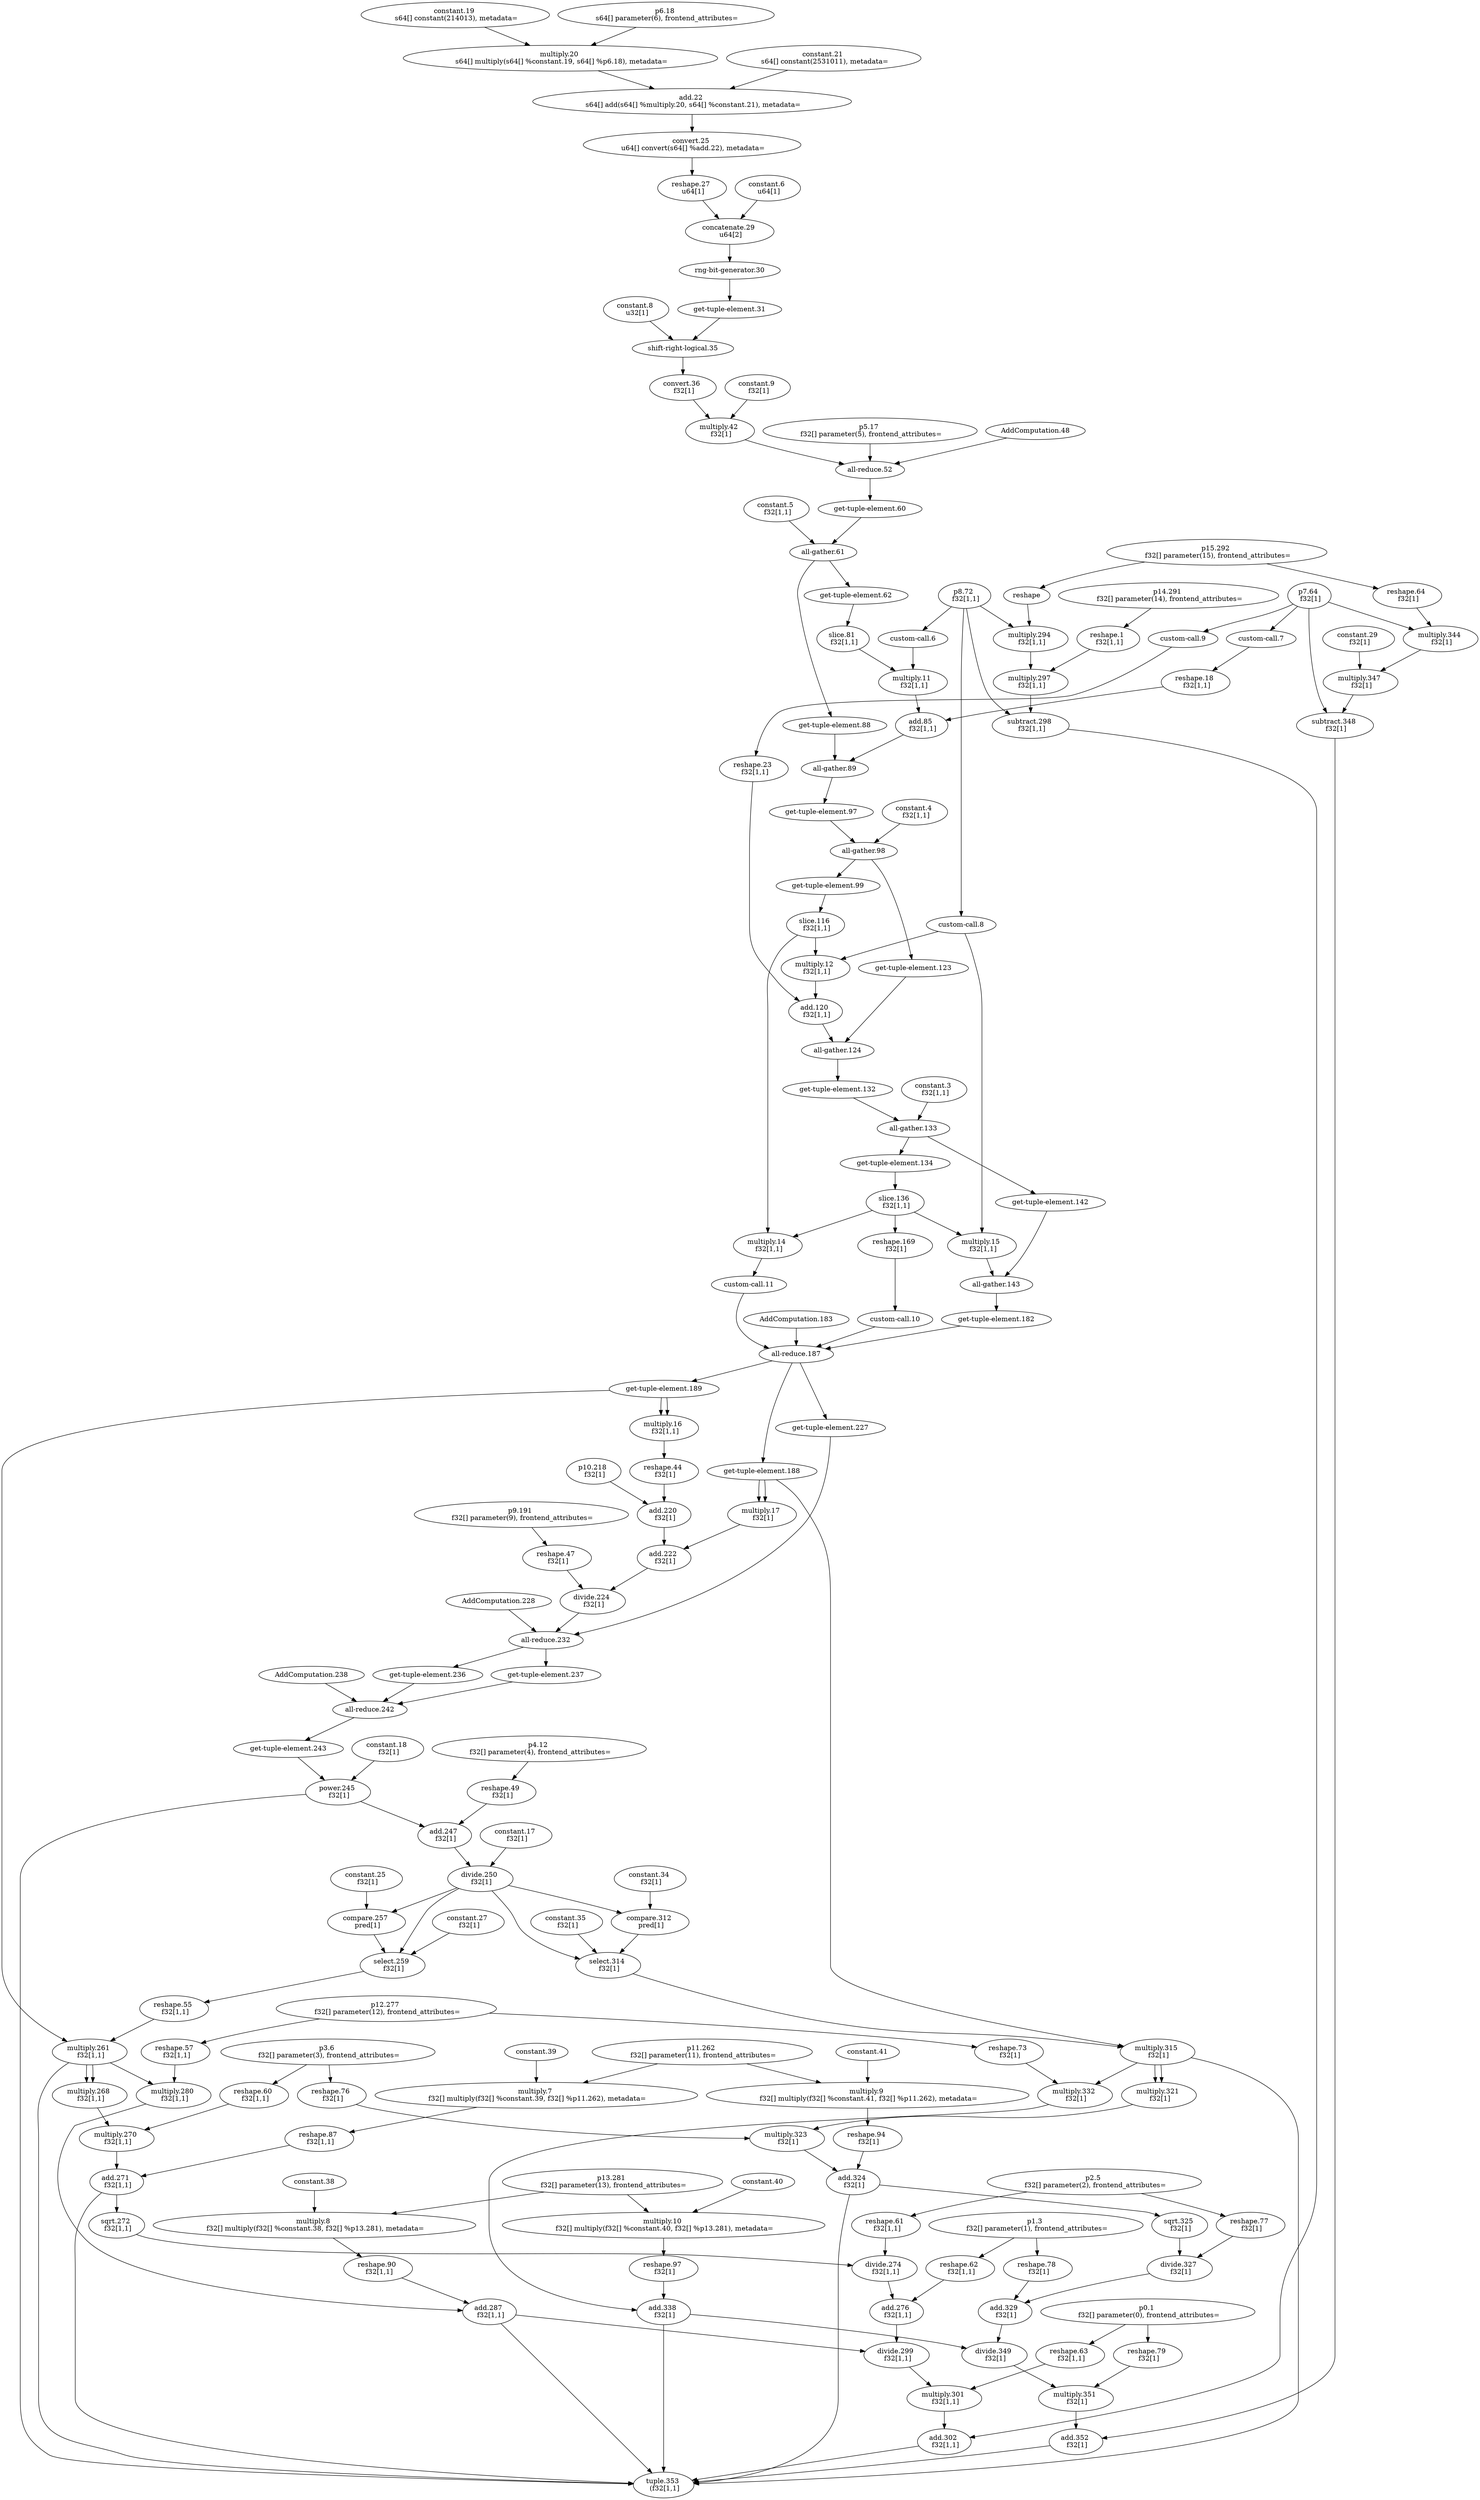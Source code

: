 digraph HloModule {
	"p8.72" [label="p8.72 \n f32[1,1]"];
	"p15.292" [label="p15.292 \n f32[] parameter(15), frontend_attributes="];
	"multiply.294" [label="multiply.294 \n f32[1,1]"];
	"p14.291" [label="p14.291 \n f32[] parameter(14), frontend_attributes="];
	"reshape.1" [label="reshape.1 \n f32[1,1]"];
	"multiply.297" [label="multiply.297 \n f32[1,1]"];
	"subtract.298" [label="subtract.298 \n f32[1,1]"];
	"p13.281" [label="p13.281 \n f32[] parameter(13), frontend_attributes="];
	"multiply.8" [label="multiply.8 \n f32[] multiply(f32[] %constant.38, f32[] %p13.281), metadata="];
	"reshape.90" [label="reshape.90 \n f32[1,1]"];
	"constant.3" [label="constant.3 \n f32[1,1]"];
	"constant.4" [label="constant.4 \n f32[1,1]"];
	"constant.5" [label="constant.5 \n f32[1,1]"];
	"constant.19" [label="constant.19 \n s64[] constant(214013), metadata="];
	"p6.18" [label="p6.18 \n s64[] parameter(6), frontend_attributes="];
	"multiply.20" [label="multiply.20 \n s64[] multiply(s64[] %constant.19, s64[] %p6.18), metadata="];
	"constant.21" [label="constant.21 \n s64[] constant(2531011), metadata="];
	"add.22" [label="add.22 \n s64[] add(s64[] %multiply.20, s64[] %constant.21), metadata="];
	"convert.25" [label="convert.25 \n u64[] convert(s64[] %add.22), metadata="];
	"reshape.27" [label="reshape.27 \n u64[1]"];
	"constant.6" [label="constant.6 \n u64[1]"];
	"concatenate.29" [label="concatenate.29 \n u64[2]"];
	"constant.8" [label="constant.8 \n u32[1]"];
	"convert.36" [label="convert.36 \n f32[1]"];
	"constant.9" [label="constant.9 \n f32[1]"];
	"multiply.42" [label="multiply.42 \n f32[1]"];
	"p5.17" [label="p5.17 \n f32[] parameter(5), frontend_attributes="];
	"slice.81" [label="slice.81 \n f32[1,1]"];
	"multiply.11" [label="multiply.11 \n f32[1,1]"];
	"p7.64" [label="p7.64 \n f32[1]"];
	"reshape.18" [label="reshape.18 \n f32[1,1]"];
	"add.85" [label="add.85 \n f32[1,1]"];
	"slice.116" [label="slice.116 \n f32[1,1]"];
	"multiply.12" [label="multiply.12 \n f32[1,1]"];
	"reshape.23" [label="reshape.23 \n f32[1,1]"];
	"add.120" [label="add.120 \n f32[1,1]"];
	"slice.136" [label="slice.136 \n f32[1,1]"];
	"reshape.169" [label="reshape.169 \n f32[1]"];
	"multiply.14" [label="multiply.14 \n f32[1,1]"];
	"multiply.15" [label="multiply.15 \n f32[1,1]"];
	"constant.17" [label="constant.17 \n f32[1]"];
	"p10.218" [label="p10.218 \n f32[1]"];
	"multiply.16" [label="multiply.16 \n f32[1,1]"];
	"reshape.44" [label="reshape.44 \n f32[1]"];
	"add.220" [label="add.220 \n f32[1]"];
	"multiply.17" [label="multiply.17 \n f32[1]"];
	"add.222" [label="add.222 \n f32[1]"];
	"p9.191" [label="p9.191 \n f32[] parameter(9), frontend_attributes="];
	"reshape.47" [label="reshape.47 \n f32[1]"];
	"divide.224" [label="divide.224 \n f32[1]"];
	"constant.18" [label="constant.18 \n f32[1]"];
	"power.245" [label="power.245 \n f32[1]"];
	"p4.12" [label="p4.12 \n f32[] parameter(4), frontend_attributes="];
	"reshape.49" [label="reshape.49 \n f32[1]"];
	"add.247" [label="add.247 \n f32[1]"];
	"divide.250" [label="divide.250 \n f32[1]"];
	"constant.25" [label="constant.25 \n f32[1]"];
	"compare.257" [label="compare.257 \n pred[1]"];
	"constant.27" [label="constant.27 \n f32[1]"];
	"select.259" [label="select.259 \n f32[1]"];
	"reshape.55" [label="reshape.55 \n f32[1,1]"];
	"multiply.261" [label="multiply.261 \n f32[1,1]"];
	"p12.277" [label="p12.277 \n f32[] parameter(12), frontend_attributes="];
	"reshape.57" [label="reshape.57 \n f32[1,1]"];
	"multiply.280" [label="multiply.280 \n f32[1,1]"];
	"add.287" [label="add.287 \n f32[1,1]"];
	"p11.262" [label="p11.262 \n f32[] parameter(11), frontend_attributes="];
	"multiply.7" [label="multiply.7 \n f32[] multiply(f32[] %constant.39, f32[] %p11.262), metadata="];
	"reshape.87" [label="reshape.87 \n f32[1,1]"];
	"multiply.268" [label="multiply.268 \n f32[1,1]"];
	"p3.6" [label="p3.6 \n f32[] parameter(3), frontend_attributes="];
	"reshape.60" [label="reshape.60 \n f32[1,1]"];
	"multiply.270" [label="multiply.270 \n f32[1,1]"];
	"add.271" [label="add.271 \n f32[1,1]"];
	"sqrt.272" [label="sqrt.272 \n f32[1,1]"];
	"p2.5" [label="p2.5 \n f32[] parameter(2), frontend_attributes="];
	"reshape.61" [label="reshape.61 \n f32[1,1]"];
	"divide.274" [label="divide.274 \n f32[1,1]"];
	"p1.3" [label="p1.3 \n f32[] parameter(1), frontend_attributes="];
	"reshape.62" [label="reshape.62 \n f32[1,1]"];
	"add.276" [label="add.276 \n f32[1,1]"];
	"divide.299" [label="divide.299 \n f32[1,1]"];
	"p0.1" [label="p0.1 \n f32[] parameter(0), frontend_attributes="];
	"reshape.63" [label="reshape.63 \n f32[1,1]"];
	"multiply.301" [label="multiply.301 \n f32[1,1]"];
	"add.302" [label="add.302 \n f32[1,1]"];
	"reshape.64" [label="reshape.64 \n f32[1]"];
	"multiply.344" [label="multiply.344 \n f32[1]"];
	"constant.29" [label="constant.29 \n f32[1]"];
	"multiply.347" [label="multiply.347 \n f32[1]"];
	"subtract.348" [label="subtract.348 \n f32[1]"];
	"multiply.10" [label="multiply.10 \n f32[] multiply(f32[] %constant.40, f32[] %p13.281), metadata="];
	"reshape.97" [label="reshape.97 \n f32[1]"];
	"constant.34" [label="constant.34 \n f32[1]"];
	"compare.312" [label="compare.312 \n pred[1]"];
	"constant.35" [label="constant.35 \n f32[1]"];
	"select.314" [label="select.314 \n f32[1]"];
	"multiply.315" [label="multiply.315 \n f32[1]"];
	"reshape.73" [label="reshape.73 \n f32[1]"];
	"multiply.332" [label="multiply.332 \n f32[1]"];
	"add.338" [label="add.338 \n f32[1]"];
	"multiply.9" [label="multiply.9 \n f32[] multiply(f32[] %constant.41, f32[] %p11.262), metadata="];
	"reshape.94" [label="reshape.94 \n f32[1]"];
	"multiply.321" [label="multiply.321 \n f32[1]"];
	"reshape.76" [label="reshape.76 \n f32[1]"];
	"multiply.323" [label="multiply.323 \n f32[1]"];
	"add.324" [label="add.324 \n f32[1]"];
	"sqrt.325" [label="sqrt.325 \n f32[1]"];
	"reshape.77" [label="reshape.77 \n f32[1]"];
	"divide.327" [label="divide.327 \n f32[1]"];
	"reshape.78" [label="reshape.78 \n f32[1]"];
	"add.329" [label="add.329 \n f32[1]"];
	"divide.349" [label="divide.349 \n f32[1]"];
	"reshape.79" [label="reshape.79 \n f32[1]"];
	"multiply.351" [label="multiply.351 \n f32[1]"];
	"add.352" [label="add.352 \n f32[1]"];
	"tuple.353" [label="tuple.353 \n (f32[1,1]"]; 
 	"p15.292" -> "reshape";
	"p8.72" -> "multiply.294";
	"reshape" -> "multiply.294";
	"p14.291" -> "reshape.1";
	"multiply.294" -> "multiply.297";
	"reshape.1" -> "multiply.297";
	"p8.72" -> "subtract.298";
	"multiply.297" -> "subtract.298";
	"constant.38" -> "multiply.8";
	"p13.281" -> "multiply.8";
	"multiply.8" -> "reshape.90";
	"constant.19" -> "multiply.20";
	"p6.18" -> "multiply.20";
	"multiply.20" -> "add.22";
	"constant.21" -> "add.22";
	"add.22" -> "convert.25";
	"convert.25" -> "reshape.27";
	"reshape.27" -> "concatenate.29";
	"constant.6" -> "concatenate.29";
	"concatenate.29" -> "rng-bit-generator.30";
	"rng-bit-generator.30" -> "get-tuple-element.31";
	"get-tuple-element.31" -> "shift-right-logical.35";
	"constant.8" -> "shift-right-logical.35";
	"shift-right-logical.35" -> "convert.36";
	"convert.36" -> "multiply.42";
	"constant.9" -> "multiply.42";
	"multiply.42" -> "all-reduce.52";
	"p5.17" -> "all-reduce.52";
	"AddComputation.48" -> "all-reduce.52";
	"all-reduce.52" -> "get-tuple-element.60";
	"constant.5" -> "all-gather.61";
	"get-tuple-element.60" -> "all-gather.61";
	"all-gather.61" -> "get-tuple-element.62";
	"get-tuple-element.62" -> "slice.81";
	"p8.72" -> "custom-call.6";
	"slice.81" -> "multiply.11";
	"custom-call.6" -> "multiply.11";
	"p7.64" -> "custom-call.7";
	"custom-call.7" -> "reshape.18";
	"multiply.11" -> "add.85";
	"reshape.18" -> "add.85";
	"all-gather.61" -> "get-tuple-element.88";
	"add.85" -> "all-gather.89";
	"get-tuple-element.88" -> "all-gather.89";
	"all-gather.89" -> "get-tuple-element.97";
	"constant.4" -> "all-gather.98";
	"get-tuple-element.97" -> "all-gather.98";
	"all-gather.98" -> "get-tuple-element.99";
	"get-tuple-element.99" -> "slice.116";
	"p8.72" -> "custom-call.8";
	"slice.116" -> "multiply.12";
	"custom-call.8" -> "multiply.12";
	"p7.64" -> "custom-call.9";
	"custom-call.9" -> "reshape.23";
	"multiply.12" -> "add.120";
	"reshape.23" -> "add.120";
	"all-gather.98" -> "get-tuple-element.123";
	"add.120" -> "all-gather.124";
	"get-tuple-element.123" -> "all-gather.124";
	"all-gather.124" -> "get-tuple-element.132";
	"constant.3" -> "all-gather.133";
	"get-tuple-element.132" -> "all-gather.133";
	"all-gather.133" -> "get-tuple-element.134";
	"get-tuple-element.134" -> "slice.136";
	"slice.136" -> "reshape.169";
	"reshape.169" -> "custom-call.10";
	"slice.136" -> "multiply.14";
	"slice.116" -> "multiply.14";
	"multiply.14" -> "custom-call.11";
	"custom-call.8" -> "multiply.15";
	"slice.136" -> "multiply.15";
	"all-gather.133" -> "get-tuple-element.142";
	"multiply.15" -> "all-gather.143";
	"get-tuple-element.142" -> "all-gather.143";
	"all-gather.143" -> "get-tuple-element.182";
	"custom-call.10" -> "all-reduce.187";
	"custom-call.11" -> "all-reduce.187";
	"get-tuple-element.182" -> "all-reduce.187";
	"AddComputation.183" -> "all-reduce.187";
	"all-reduce.187" -> "get-tuple-element.189";
	"get-tuple-element.189" -> "multiply.16";
	"get-tuple-element.189" -> "multiply.16";
	"multiply.16" -> "reshape.44";
	"p10.218" -> "add.220";
	"reshape.44" -> "add.220";
	"all-reduce.187" -> "get-tuple-element.188";
	"get-tuple-element.188" -> "multiply.17";
	"get-tuple-element.188" -> "multiply.17";
	"add.220" -> "add.222";
	"multiply.17" -> "add.222";
	"p9.191" -> "reshape.47";
	"add.222" -> "divide.224";
	"reshape.47" -> "divide.224";
	"all-reduce.187" -> "get-tuple-element.227";
	"divide.224" -> "all-reduce.232";
	"get-tuple-element.227" -> "all-reduce.232";
	"AddComputation.228" -> "all-reduce.232";
	"all-reduce.232" -> "get-tuple-element.236";
	"all-reduce.232" -> "get-tuple-element.237";
	"get-tuple-element.236" -> "all-reduce.242";
	"get-tuple-element.237" -> "all-reduce.242";
	"AddComputation.238" -> "all-reduce.242";
	"all-reduce.242" -> "get-tuple-element.243";
	"get-tuple-element.243" -> "power.245";
	"constant.18" -> "power.245";
	"p4.12" -> "reshape.49";
	"power.245" -> "add.247";
	"reshape.49" -> "add.247";
	"constant.17" -> "divide.250";
	"add.247" -> "divide.250";
	"divide.250" -> "compare.257";
	"constant.25" -> "compare.257";
	"compare.257" -> "select.259";
	"divide.250" -> "select.259";
	"constant.27" -> "select.259";
	"select.259" -> "reshape.55";
	"get-tuple-element.189" -> "multiply.261";
	"reshape.55" -> "multiply.261";
	"p12.277" -> "reshape.57";
	"multiply.261" -> "multiply.280";
	"reshape.57" -> "multiply.280";
	"reshape.90" -> "add.287";
	"multiply.280" -> "add.287";
	"constant.39" -> "multiply.7";
	"p11.262" -> "multiply.7";
	"multiply.7" -> "reshape.87";
	"multiply.261" -> "multiply.268";
	"multiply.261" -> "multiply.268";
	"p3.6" -> "reshape.60";
	"multiply.268" -> "multiply.270";
	"reshape.60" -> "multiply.270";
	"reshape.87" -> "add.271";
	"multiply.270" -> "add.271";
	"add.271" -> "sqrt.272";
	"p2.5" -> "reshape.61";
	"sqrt.272" -> "divide.274";
	"reshape.61" -> "divide.274";
	"p1.3" -> "reshape.62";
	"divide.274" -> "add.276";
	"reshape.62" -> "add.276";
	"add.287" -> "divide.299";
	"add.276" -> "divide.299";
	"p0.1" -> "reshape.63";
	"divide.299" -> "multiply.301";
	"reshape.63" -> "multiply.301";
	"subtract.298" -> "add.302";
	"multiply.301" -> "add.302";
	"p15.292" -> "reshape.64";
	"p7.64" -> "multiply.344";
	"reshape.64" -> "multiply.344";
	"multiply.344" -> "multiply.347";
	"constant.29" -> "multiply.347";
	"p7.64" -> "subtract.348";
	"multiply.347" -> "subtract.348";
	"constant.40" -> "multiply.10";
	"p13.281" -> "multiply.10";
	"multiply.10" -> "reshape.97";
	"divide.250" -> "compare.312";
	"constant.34" -> "compare.312";
	"compare.312" -> "select.314";
	"divide.250" -> "select.314";
	"constant.35" -> "select.314";
	"get-tuple-element.188" -> "multiply.315";
	"select.314" -> "multiply.315";
	"p12.277" -> "reshape.73";
	"multiply.315" -> "multiply.332";
	"reshape.73" -> "multiply.332";
	"reshape.97" -> "add.338";
	"multiply.332" -> "add.338";
	"constant.41" -> "multiply.9";
	"p11.262" -> "multiply.9";
	"multiply.9" -> "reshape.94";
	"multiply.315" -> "multiply.321";
	"multiply.315" -> "multiply.321";
	"p3.6" -> "reshape.76";
	"multiply.321" -> "multiply.323";
	"reshape.76" -> "multiply.323";
	"reshape.94" -> "add.324";
	"multiply.323" -> "add.324";
	"add.324" -> "sqrt.325";
	"p2.5" -> "reshape.77";
	"sqrt.325" -> "divide.327";
	"reshape.77" -> "divide.327";
	"p1.3" -> "reshape.78";
	"divide.327" -> "add.329";
	"reshape.78" -> "add.329";
	"add.338" -> "divide.349";
	"add.329" -> "divide.349";
	"p0.1" -> "reshape.79";
	"divide.349" -> "multiply.351";
	"reshape.79" -> "multiply.351";
	"subtract.348" -> "add.352";
	"multiply.351" -> "add.352";
	"add.302" -> "tuple.353";
	"add.352" -> "tuple.353";
	"multiply.315" -> "tuple.353";
	"multiply.261" -> "tuple.353";
	"power.245" -> "tuple.353";
	"add.287" -> "tuple.353";
	"add.271" -> "tuple.353";
	"add.338" -> "tuple.353";
	"add.324" -> "tuple.353";
}